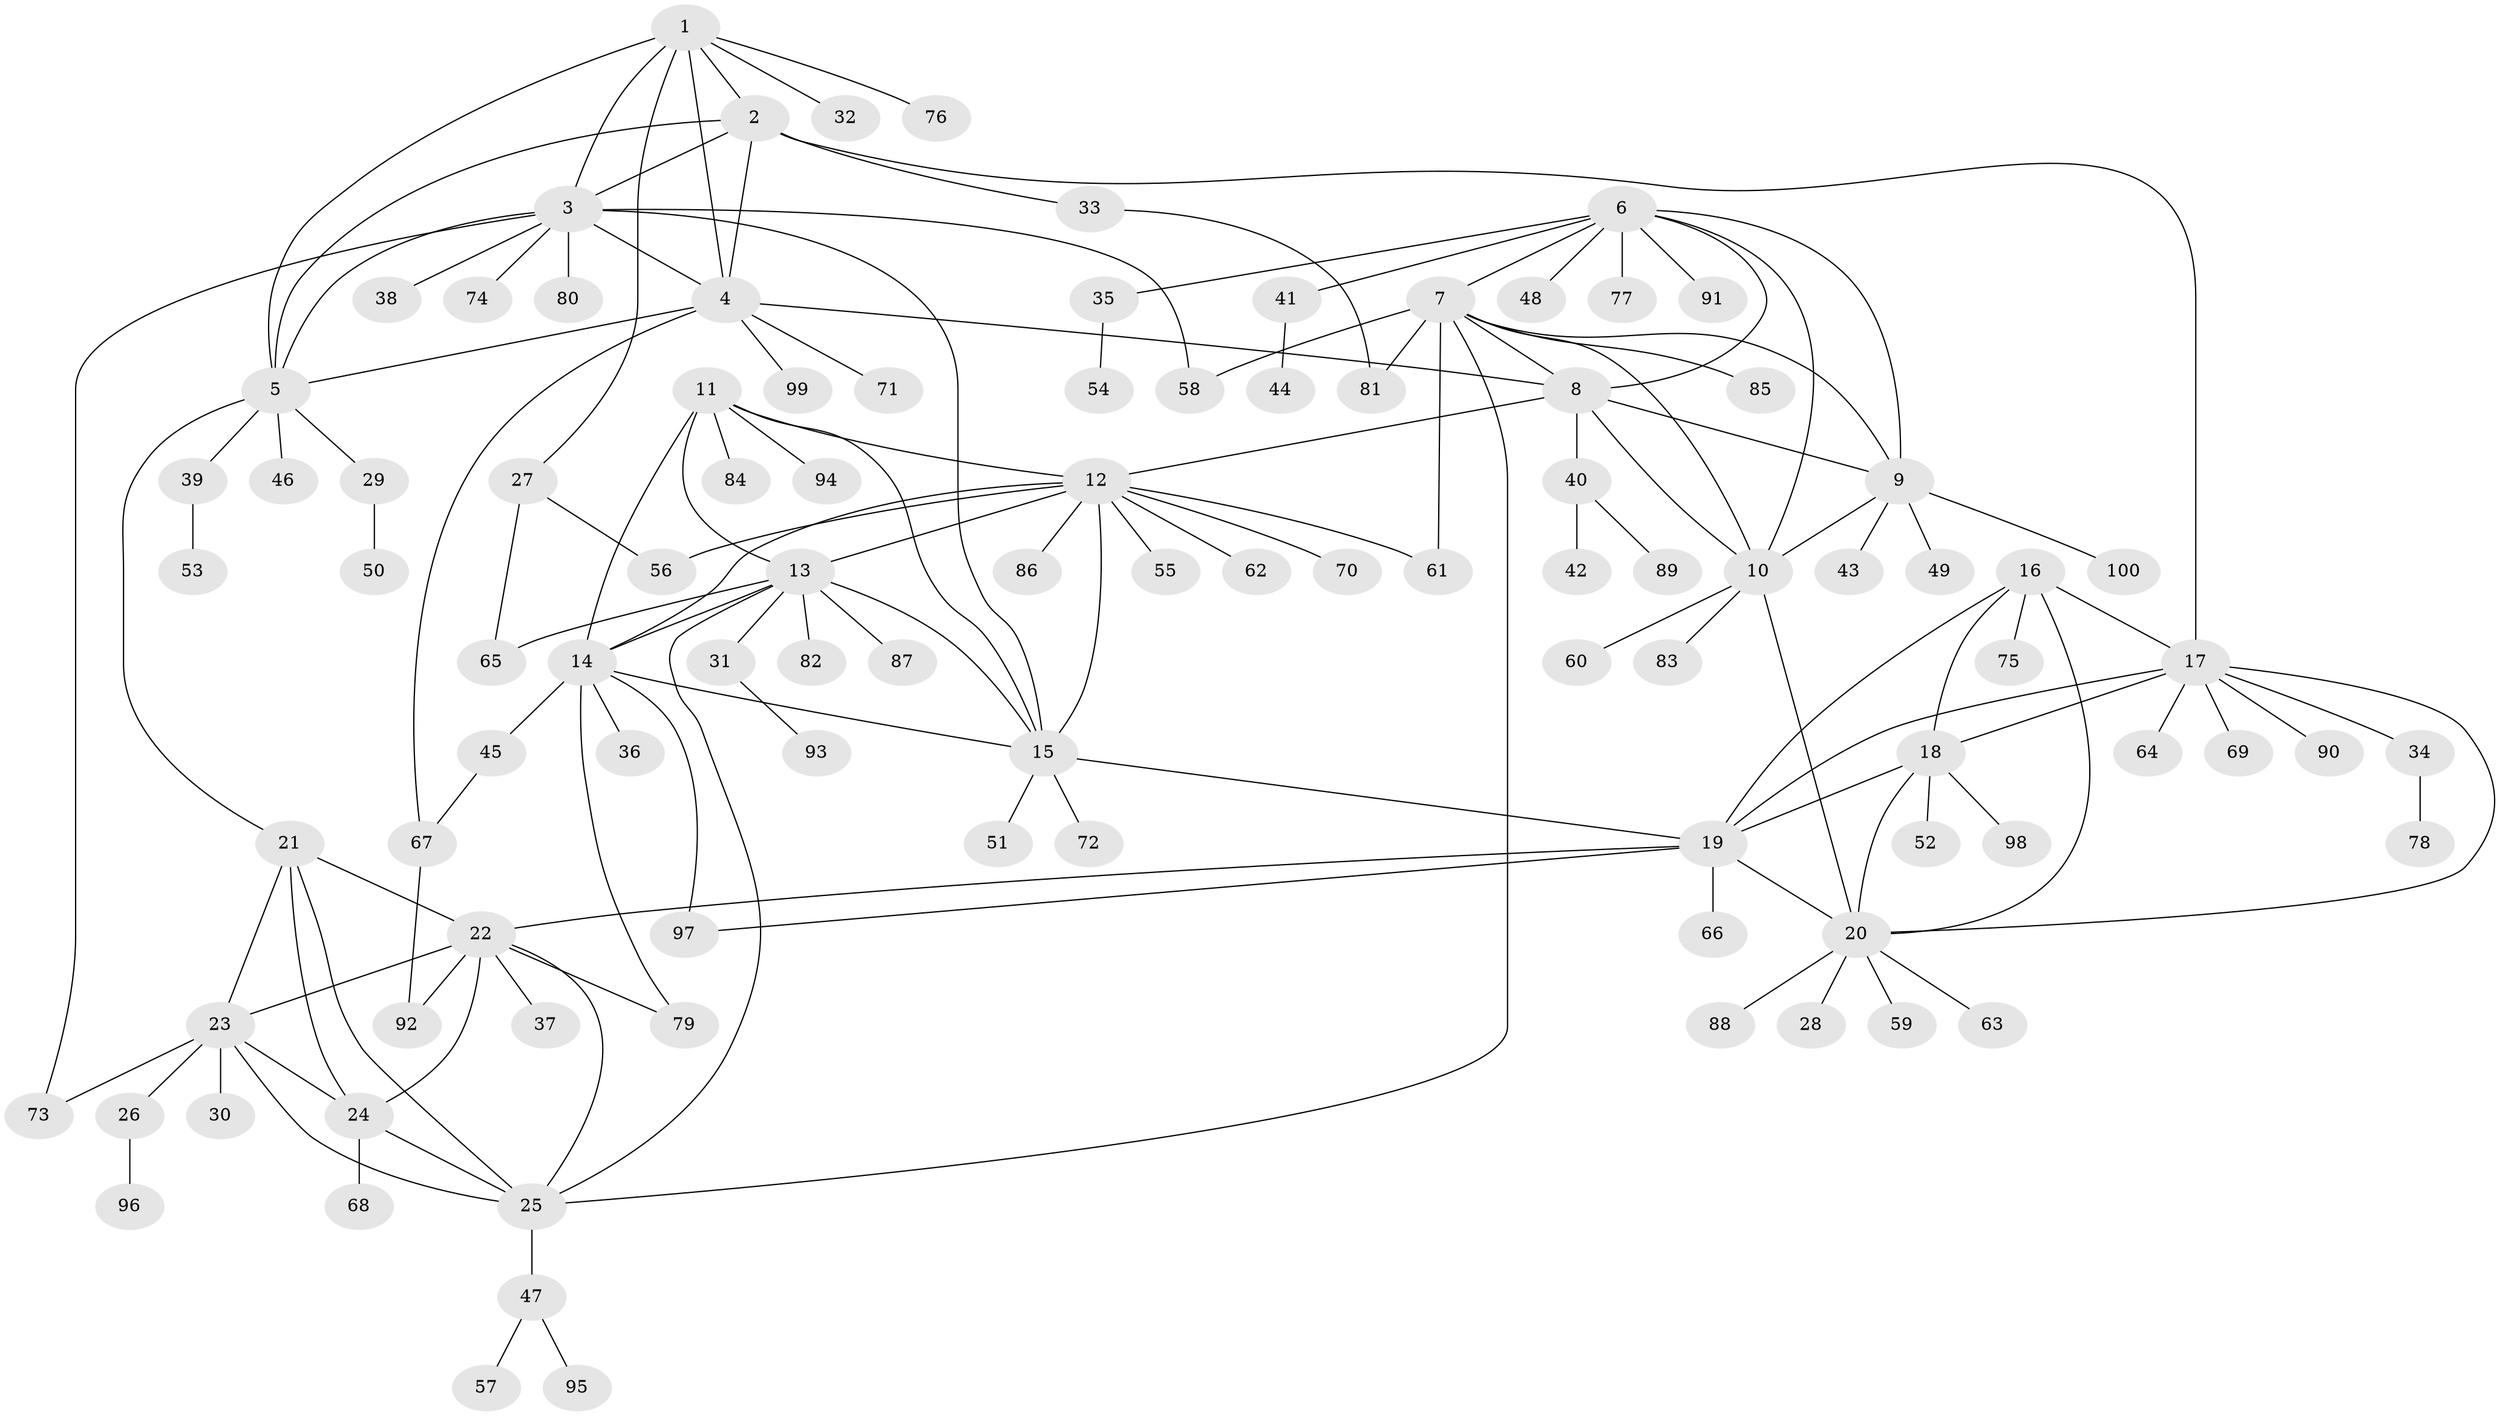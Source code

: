 // Generated by graph-tools (version 1.1) at 2025/26/03/09/25 03:26:42]
// undirected, 100 vertices, 145 edges
graph export_dot {
graph [start="1"]
  node [color=gray90,style=filled];
  1;
  2;
  3;
  4;
  5;
  6;
  7;
  8;
  9;
  10;
  11;
  12;
  13;
  14;
  15;
  16;
  17;
  18;
  19;
  20;
  21;
  22;
  23;
  24;
  25;
  26;
  27;
  28;
  29;
  30;
  31;
  32;
  33;
  34;
  35;
  36;
  37;
  38;
  39;
  40;
  41;
  42;
  43;
  44;
  45;
  46;
  47;
  48;
  49;
  50;
  51;
  52;
  53;
  54;
  55;
  56;
  57;
  58;
  59;
  60;
  61;
  62;
  63;
  64;
  65;
  66;
  67;
  68;
  69;
  70;
  71;
  72;
  73;
  74;
  75;
  76;
  77;
  78;
  79;
  80;
  81;
  82;
  83;
  84;
  85;
  86;
  87;
  88;
  89;
  90;
  91;
  92;
  93;
  94;
  95;
  96;
  97;
  98;
  99;
  100;
  1 -- 2;
  1 -- 3;
  1 -- 4;
  1 -- 5;
  1 -- 27;
  1 -- 32;
  1 -- 76;
  2 -- 3;
  2 -- 4;
  2 -- 5;
  2 -- 17;
  2 -- 33;
  3 -- 4;
  3 -- 5;
  3 -- 15;
  3 -- 38;
  3 -- 58;
  3 -- 73;
  3 -- 74;
  3 -- 80;
  4 -- 5;
  4 -- 8;
  4 -- 67;
  4 -- 71;
  4 -- 99;
  5 -- 21;
  5 -- 29;
  5 -- 39;
  5 -- 46;
  6 -- 7;
  6 -- 8;
  6 -- 9;
  6 -- 10;
  6 -- 35;
  6 -- 41;
  6 -- 48;
  6 -- 77;
  6 -- 91;
  7 -- 8;
  7 -- 9;
  7 -- 10;
  7 -- 25;
  7 -- 58;
  7 -- 61;
  7 -- 81;
  7 -- 85;
  8 -- 9;
  8 -- 10;
  8 -- 12;
  8 -- 40;
  9 -- 10;
  9 -- 43;
  9 -- 49;
  9 -- 100;
  10 -- 20;
  10 -- 60;
  10 -- 83;
  11 -- 12;
  11 -- 13;
  11 -- 14;
  11 -- 15;
  11 -- 84;
  11 -- 94;
  12 -- 13;
  12 -- 14;
  12 -- 15;
  12 -- 55;
  12 -- 56;
  12 -- 61;
  12 -- 62;
  12 -- 70;
  12 -- 86;
  13 -- 14;
  13 -- 15;
  13 -- 25;
  13 -- 31;
  13 -- 65;
  13 -- 82;
  13 -- 87;
  14 -- 15;
  14 -- 36;
  14 -- 45;
  14 -- 79;
  14 -- 97;
  15 -- 19;
  15 -- 51;
  15 -- 72;
  16 -- 17;
  16 -- 18;
  16 -- 19;
  16 -- 20;
  16 -- 75;
  17 -- 18;
  17 -- 19;
  17 -- 20;
  17 -- 34;
  17 -- 64;
  17 -- 69;
  17 -- 90;
  18 -- 19;
  18 -- 20;
  18 -- 52;
  18 -- 98;
  19 -- 20;
  19 -- 22;
  19 -- 66;
  19 -- 97;
  20 -- 28;
  20 -- 59;
  20 -- 63;
  20 -- 88;
  21 -- 22;
  21 -- 23;
  21 -- 24;
  21 -- 25;
  22 -- 23;
  22 -- 24;
  22 -- 25;
  22 -- 37;
  22 -- 79;
  22 -- 92;
  23 -- 24;
  23 -- 25;
  23 -- 26;
  23 -- 30;
  23 -- 73;
  24 -- 25;
  24 -- 68;
  25 -- 47;
  26 -- 96;
  27 -- 56;
  27 -- 65;
  29 -- 50;
  31 -- 93;
  33 -- 81;
  34 -- 78;
  35 -- 54;
  39 -- 53;
  40 -- 42;
  40 -- 89;
  41 -- 44;
  45 -- 67;
  47 -- 57;
  47 -- 95;
  67 -- 92;
}

